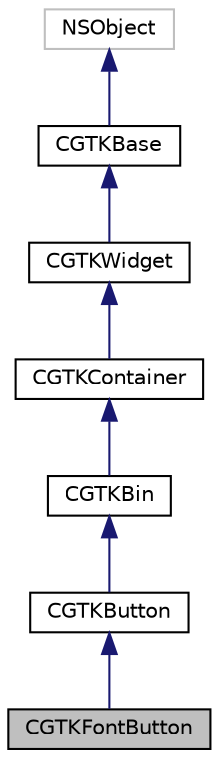 digraph "CGTKFontButton"
{
  edge [fontname="Helvetica",fontsize="10",labelfontname="Helvetica",labelfontsize="10"];
  node [fontname="Helvetica",fontsize="10",shape=record];
  Node0 [label="CGTKFontButton",height=0.2,width=0.4,color="black", fillcolor="grey75", style="filled", fontcolor="black"];
  Node1 -> Node0 [dir="back",color="midnightblue",fontsize="10",style="solid",fontname="Helvetica"];
  Node1 [label="CGTKButton",height=0.2,width=0.4,color="black", fillcolor="white", style="filled",URL="$interface_c_g_t_k_button.html"];
  Node2 -> Node1 [dir="back",color="midnightblue",fontsize="10",style="solid",fontname="Helvetica"];
  Node2 [label="CGTKBin",height=0.2,width=0.4,color="black", fillcolor="white", style="filled",URL="$interface_c_g_t_k_bin.html"];
  Node3 -> Node2 [dir="back",color="midnightblue",fontsize="10",style="solid",fontname="Helvetica"];
  Node3 [label="CGTKContainer",height=0.2,width=0.4,color="black", fillcolor="white", style="filled",URL="$interface_c_g_t_k_container.html"];
  Node4 -> Node3 [dir="back",color="midnightblue",fontsize="10",style="solid",fontname="Helvetica"];
  Node4 [label="CGTKWidget",height=0.2,width=0.4,color="black", fillcolor="white", style="filled",URL="$interface_c_g_t_k_widget.html"];
  Node5 -> Node4 [dir="back",color="midnightblue",fontsize="10",style="solid",fontname="Helvetica"];
  Node5 [label="CGTKBase",height=0.2,width=0.4,color="black", fillcolor="white", style="filled",URL="$interface_c_g_t_k_base.html"];
  Node6 -> Node5 [dir="back",color="midnightblue",fontsize="10",style="solid",fontname="Helvetica"];
  Node6 [label="NSObject",height=0.2,width=0.4,color="grey75", fillcolor="white", style="filled"];
}
